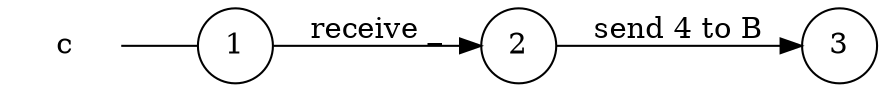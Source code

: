digraph c {
	rankdir="LR";
	n_0 [label="c", shape="plaintext"];
	n_1 [id="3", shape=circle, label="3"];
	n_2 [id="2", shape=circle, label="2"];
	n_3 [id="1", shape=circle, label="1"];
	n_0 -> n_3 [arrowhead=none];

	n_3 -> n_2 [id="[$e|1]", label="receive _"];
	n_2 -> n_1 [id="[$e|0]", label="send 4 to B"];
}
